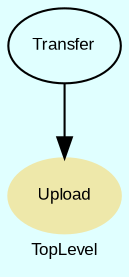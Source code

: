 digraph TopLevel {
    compound = true
    bgcolor = lightcyan1
    fontname = Arial
    fontsize = 8
    label = "TopLevel"
    node [
        fontname = Arial,
        fontsize = 8,
        color = black
    ]

    Upload [
        fontcolor = black,
        URL = "classes/Upload.html",
        shape = ellipse,
        color = palegoldenrod,
        style = filled,
        label = "Upload"
    ]

    Transfer [
        URL = "classes/Transfer.html",
        label = "Transfer"
    ]

    Transfer -> Upload [

    ]

}

